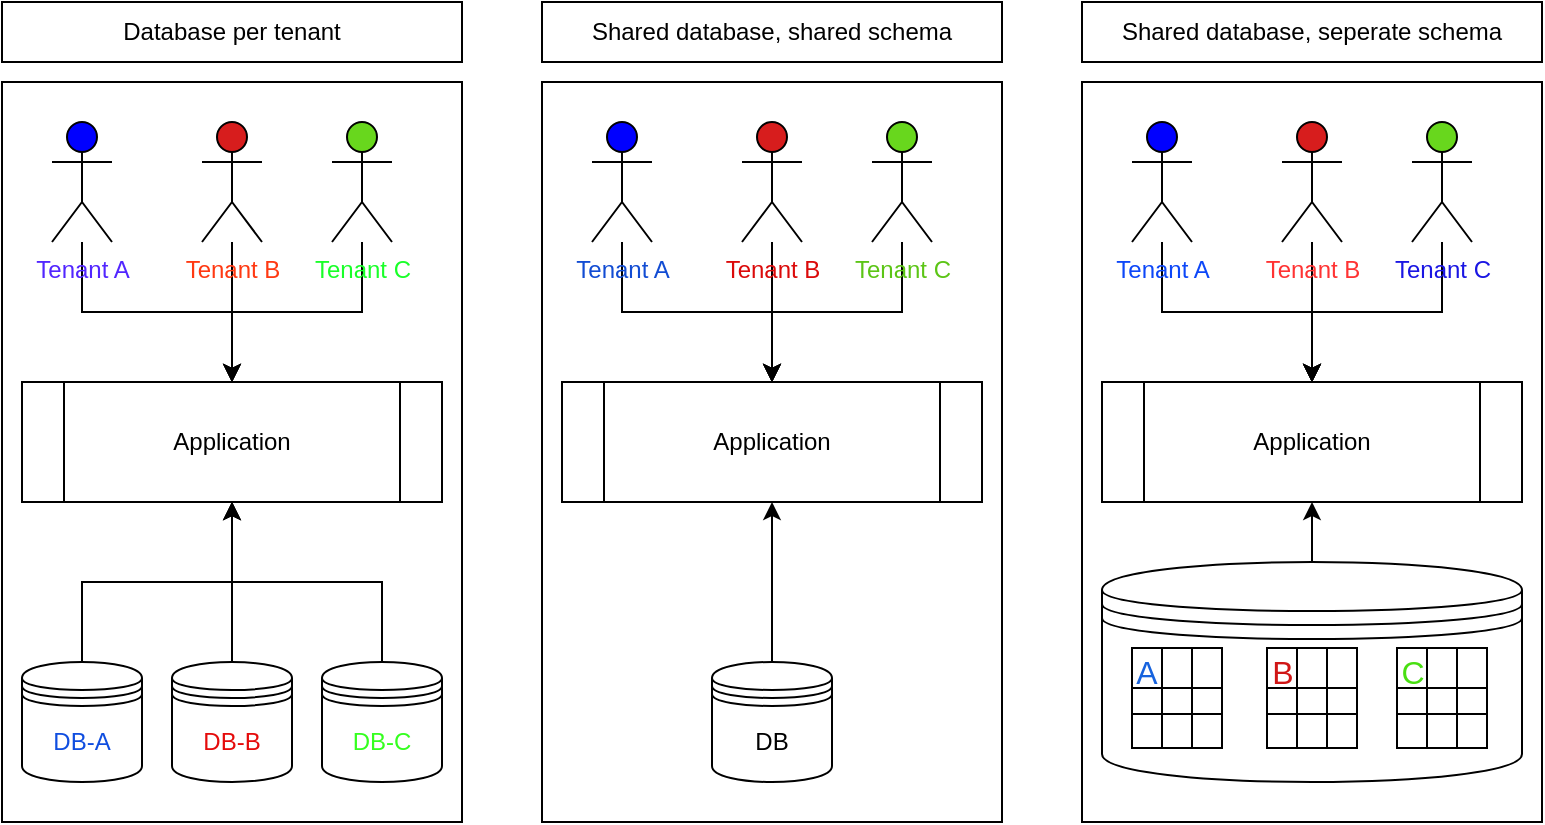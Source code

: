 <mxfile version="24.0.1" type="device">
  <diagram name="Page-1" id="XLOAxLAL7RXrX3yTvKjN">
    <mxGraphModel dx="918" dy="545" grid="1" gridSize="10" guides="1" tooltips="1" connect="1" arrows="1" fold="1" page="1" pageScale="1" pageWidth="850" pageHeight="1100" math="0" shadow="0">
      <root>
        <mxCell id="0" />
        <mxCell id="1" parent="0" />
        <mxCell id="Zte2_cKlHu1lZIcFy8q5-2" value="" style="rounded=0;whiteSpace=wrap;html=1;align=left;" parent="1" vertex="1">
          <mxGeometry x="30" y="100" width="230" height="370" as="geometry" />
        </mxCell>
        <mxCell id="Zte2_cKlHu1lZIcFy8q5-11" value="" style="edgeStyle=orthogonalEdgeStyle;rounded=0;orthogonalLoop=1;jettySize=auto;html=1;" parent="1" source="Zte2_cKlHu1lZIcFy8q5-1" target="Zte2_cKlHu1lZIcFy8q5-6" edge="1">
          <mxGeometry relative="1" as="geometry" />
        </mxCell>
        <mxCell id="haOe7HPulcGt2h-m_nZB-1" value="" style="edgeStyle=orthogonalEdgeStyle;rounded=0;orthogonalLoop=1;jettySize=auto;html=1;" edge="1" parent="1" source="Zte2_cKlHu1lZIcFy8q5-1" target="Zte2_cKlHu1lZIcFy8q5-6">
          <mxGeometry relative="1" as="geometry" />
        </mxCell>
        <mxCell id="Zte2_cKlHu1lZIcFy8q5-1" value="&lt;font color=&quot;#5226ff&quot;&gt;Tenant A&lt;/font&gt;" style="shape=umlActor;verticalLabelPosition=bottom;verticalAlign=top;html=1;outlineConnect=0;fillColor=#0000FF;" parent="1" vertex="1">
          <mxGeometry x="55" y="120" width="30" height="60" as="geometry" />
        </mxCell>
        <mxCell id="Zte2_cKlHu1lZIcFy8q5-12" value="" style="edgeStyle=orthogonalEdgeStyle;rounded=0;orthogonalLoop=1;jettySize=auto;html=1;" parent="1" source="Zte2_cKlHu1lZIcFy8q5-4" target="Zte2_cKlHu1lZIcFy8q5-6" edge="1">
          <mxGeometry relative="1" as="geometry" />
        </mxCell>
        <mxCell id="Zte2_cKlHu1lZIcFy8q5-4" value="&lt;font color=&quot;#ff3912&quot;&gt;Tenant B&lt;/font&gt;" style="shape=umlActor;verticalLabelPosition=bottom;verticalAlign=top;html=1;outlineConnect=0;fillColor=#d71d1d;" parent="1" vertex="1">
          <mxGeometry x="130" y="120" width="30" height="60" as="geometry" />
        </mxCell>
        <mxCell id="Zte2_cKlHu1lZIcFy8q5-13" value="" style="edgeStyle=orthogonalEdgeStyle;rounded=0;orthogonalLoop=1;jettySize=auto;html=1;" parent="1" source="Zte2_cKlHu1lZIcFy8q5-5" target="Zte2_cKlHu1lZIcFy8q5-6" edge="1">
          <mxGeometry relative="1" as="geometry" />
        </mxCell>
        <mxCell id="Zte2_cKlHu1lZIcFy8q5-5" value="&lt;font color=&quot;#19ff29&quot;&gt;Tenant C&lt;/font&gt;" style="shape=umlActor;verticalLabelPosition=bottom;verticalAlign=top;html=1;outlineConnect=0;fillColor=#68d71d;" parent="1" vertex="1">
          <mxGeometry x="195" y="120" width="30" height="60" as="geometry" />
        </mxCell>
        <mxCell id="Zte2_cKlHu1lZIcFy8q5-6" value="Application" style="shape=process;whiteSpace=wrap;html=1;backgroundOutline=1;" parent="1" vertex="1">
          <mxGeometry x="40" y="250" width="210" height="60" as="geometry" />
        </mxCell>
        <mxCell id="Zte2_cKlHu1lZIcFy8q5-15" value="" style="edgeStyle=orthogonalEdgeStyle;rounded=0;orthogonalLoop=1;jettySize=auto;html=1;" parent="1" source="Zte2_cKlHu1lZIcFy8q5-7" target="Zte2_cKlHu1lZIcFy8q5-6" edge="1">
          <mxGeometry relative="1" as="geometry" />
        </mxCell>
        <mxCell id="Zte2_cKlHu1lZIcFy8q5-7" value="DB-A" style="shape=datastore;whiteSpace=wrap;html=1;fontColor=#104ee0;" parent="1" vertex="1">
          <mxGeometry x="40" y="390" width="60" height="60" as="geometry" />
        </mxCell>
        <mxCell id="Zte2_cKlHu1lZIcFy8q5-16" value="" style="edgeStyle=orthogonalEdgeStyle;rounded=0;orthogonalLoop=1;jettySize=auto;html=1;" parent="1" source="Zte2_cKlHu1lZIcFy8q5-8" target="Zte2_cKlHu1lZIcFy8q5-6" edge="1">
          <mxGeometry relative="1" as="geometry" />
        </mxCell>
        <mxCell id="Zte2_cKlHu1lZIcFy8q5-8" value="DB-B" style="shape=datastore;whiteSpace=wrap;html=1;fontColor=#e50b0b;" parent="1" vertex="1">
          <mxGeometry x="115" y="390" width="60" height="60" as="geometry" />
        </mxCell>
        <mxCell id="Zte2_cKlHu1lZIcFy8q5-18" value="" style="edgeStyle=orthogonalEdgeStyle;rounded=0;orthogonalLoop=1;jettySize=auto;html=1;" parent="1" source="Zte2_cKlHu1lZIcFy8q5-9" target="Zte2_cKlHu1lZIcFy8q5-6" edge="1">
          <mxGeometry relative="1" as="geometry" />
        </mxCell>
        <mxCell id="Zte2_cKlHu1lZIcFy8q5-9" value="DB-C" style="shape=datastore;whiteSpace=wrap;html=1;fontColor=#35FF1F;" parent="1" vertex="1">
          <mxGeometry x="190" y="390" width="60" height="60" as="geometry" />
        </mxCell>
        <mxCell id="Zte2_cKlHu1lZIcFy8q5-19" value="" style="rounded=0;whiteSpace=wrap;html=1;" parent="1" vertex="1">
          <mxGeometry x="300" y="100" width="230" height="370" as="geometry" />
        </mxCell>
        <mxCell id="Zte2_cKlHu1lZIcFy8q5-20" value="" style="edgeStyle=orthogonalEdgeStyle;rounded=0;orthogonalLoop=1;jettySize=auto;html=1;" parent="1" source="Zte2_cKlHu1lZIcFy8q5-21" target="Zte2_cKlHu1lZIcFy8q5-26" edge="1">
          <mxGeometry relative="1" as="geometry" />
        </mxCell>
        <mxCell id="haOe7HPulcGt2h-m_nZB-4" value="" style="edgeStyle=orthogonalEdgeStyle;rounded=0;orthogonalLoop=1;jettySize=auto;html=1;" edge="1" parent="1" source="Zte2_cKlHu1lZIcFy8q5-21" target="Zte2_cKlHu1lZIcFy8q5-26">
          <mxGeometry relative="1" as="geometry" />
        </mxCell>
        <mxCell id="Zte2_cKlHu1lZIcFy8q5-21" value="&lt;font color=&quot;#124cd3&quot;&gt;Tenant A&lt;/font&gt;" style="shape=umlActor;verticalLabelPosition=bottom;verticalAlign=top;html=1;outlineConnect=0;fillColor=#0000FF;" parent="1" vertex="1">
          <mxGeometry x="325" y="120" width="30" height="60" as="geometry" />
        </mxCell>
        <mxCell id="Zte2_cKlHu1lZIcFy8q5-22" value="" style="edgeStyle=orthogonalEdgeStyle;rounded=0;orthogonalLoop=1;jettySize=auto;html=1;" parent="1" source="Zte2_cKlHu1lZIcFy8q5-23" target="Zte2_cKlHu1lZIcFy8q5-26" edge="1">
          <mxGeometry relative="1" as="geometry" />
        </mxCell>
        <mxCell id="Zte2_cKlHu1lZIcFy8q5-23" value="&lt;font color=&quot;#db0a0a&quot;&gt;Tenant B&lt;/font&gt;" style="shape=umlActor;verticalLabelPosition=bottom;verticalAlign=top;html=1;outlineConnect=0;fillColor=#d71d1d;" parent="1" vertex="1">
          <mxGeometry x="400" y="120" width="30" height="60" as="geometry" />
        </mxCell>
        <mxCell id="Zte2_cKlHu1lZIcFy8q5-24" value="" style="edgeStyle=orthogonalEdgeStyle;rounded=0;orthogonalLoop=1;jettySize=auto;html=1;" parent="1" source="Zte2_cKlHu1lZIcFy8q5-25" target="Zte2_cKlHu1lZIcFy8q5-26" edge="1">
          <mxGeometry relative="1" as="geometry" />
        </mxCell>
        <mxCell id="haOe7HPulcGt2h-m_nZB-2" value="" style="edgeStyle=orthogonalEdgeStyle;rounded=0;orthogonalLoop=1;jettySize=auto;html=1;" edge="1" parent="1" source="Zte2_cKlHu1lZIcFy8q5-25" target="Zte2_cKlHu1lZIcFy8q5-26">
          <mxGeometry relative="1" as="geometry" />
        </mxCell>
        <mxCell id="Zte2_cKlHu1lZIcFy8q5-25" value="&lt;font color=&quot;#5cc516&quot;&gt;Tenant C&lt;/font&gt;" style="shape=umlActor;verticalLabelPosition=bottom;verticalAlign=top;html=1;outlineConnect=0;fillColor=#68d71d;" parent="1" vertex="1">
          <mxGeometry x="465" y="120" width="30" height="60" as="geometry" />
        </mxCell>
        <mxCell id="Zte2_cKlHu1lZIcFy8q5-26" value="Application" style="shape=process;whiteSpace=wrap;html=1;backgroundOutline=1;" parent="1" vertex="1">
          <mxGeometry x="310" y="250" width="210" height="60" as="geometry" />
        </mxCell>
        <mxCell id="Zte2_cKlHu1lZIcFy8q5-29" value="" style="edgeStyle=orthogonalEdgeStyle;rounded=0;orthogonalLoop=1;jettySize=auto;html=1;" parent="1" source="Zte2_cKlHu1lZIcFy8q5-30" target="Zte2_cKlHu1lZIcFy8q5-26" edge="1">
          <mxGeometry relative="1" as="geometry" />
        </mxCell>
        <mxCell id="Zte2_cKlHu1lZIcFy8q5-30" value="DB" style="shape=datastore;whiteSpace=wrap;html=1;" parent="1" vertex="1">
          <mxGeometry x="385" y="390" width="60" height="60" as="geometry" />
        </mxCell>
        <mxCell id="Zte2_cKlHu1lZIcFy8q5-36" value="" style="rounded=0;whiteSpace=wrap;html=1;" parent="1" vertex="1">
          <mxGeometry x="570" y="100" width="230" height="370" as="geometry" />
        </mxCell>
        <mxCell id="Zte2_cKlHu1lZIcFy8q5-37" value="" style="edgeStyle=orthogonalEdgeStyle;rounded=0;orthogonalLoop=1;jettySize=auto;html=1;" parent="1" source="Zte2_cKlHu1lZIcFy8q5-38" target="Zte2_cKlHu1lZIcFy8q5-43" edge="1">
          <mxGeometry relative="1" as="geometry" />
        </mxCell>
        <mxCell id="haOe7HPulcGt2h-m_nZB-3" value="" style="edgeStyle=orthogonalEdgeStyle;rounded=0;orthogonalLoop=1;jettySize=auto;html=1;" edge="1" parent="1" source="Zte2_cKlHu1lZIcFy8q5-38" target="Zte2_cKlHu1lZIcFy8q5-43">
          <mxGeometry relative="1" as="geometry" />
        </mxCell>
        <mxCell id="haOe7HPulcGt2h-m_nZB-8" value="" style="edgeStyle=orthogonalEdgeStyle;rounded=0;orthogonalLoop=1;jettySize=auto;html=1;" edge="1" parent="1" source="Zte2_cKlHu1lZIcFy8q5-38" target="Zte2_cKlHu1lZIcFy8q5-43">
          <mxGeometry relative="1" as="geometry" />
        </mxCell>
        <mxCell id="Zte2_cKlHu1lZIcFy8q5-38" value="&lt;font color=&quot;#0d47f8&quot;&gt;Tenant A&lt;/font&gt;" style="shape=umlActor;verticalLabelPosition=bottom;verticalAlign=top;html=1;outlineConnect=0;fillColor=#0000FF;" parent="1" vertex="1">
          <mxGeometry x="595" y="120" width="30" height="60" as="geometry" />
        </mxCell>
        <mxCell id="Zte2_cKlHu1lZIcFy8q5-39" value="" style="edgeStyle=orthogonalEdgeStyle;rounded=0;orthogonalLoop=1;jettySize=auto;html=1;" parent="1" source="Zte2_cKlHu1lZIcFy8q5-40" target="Zte2_cKlHu1lZIcFy8q5-43" edge="1">
          <mxGeometry relative="1" as="geometry" />
        </mxCell>
        <mxCell id="Zte2_cKlHu1lZIcFy8q5-40" value="&lt;font color=&quot;#ff3333&quot;&gt;Tenant B&lt;/font&gt;" style="shape=umlActor;verticalLabelPosition=bottom;verticalAlign=top;html=1;outlineConnect=0;fillColor=#d71d1d;" parent="1" vertex="1">
          <mxGeometry x="670" y="120" width="30" height="60" as="geometry" />
        </mxCell>
        <mxCell id="Zte2_cKlHu1lZIcFy8q5-41" value="" style="edgeStyle=orthogonalEdgeStyle;rounded=0;orthogonalLoop=1;jettySize=auto;html=1;" parent="1" source="Zte2_cKlHu1lZIcFy8q5-42" target="Zte2_cKlHu1lZIcFy8q5-43" edge="1">
          <mxGeometry relative="1" as="geometry" />
        </mxCell>
        <mxCell id="haOe7HPulcGt2h-m_nZB-9" value="" style="edgeStyle=orthogonalEdgeStyle;rounded=0;orthogonalLoop=1;jettySize=auto;html=1;" edge="1" parent="1" source="Zte2_cKlHu1lZIcFy8q5-42" target="Zte2_cKlHu1lZIcFy8q5-43">
          <mxGeometry relative="1" as="geometry" />
        </mxCell>
        <mxCell id="Zte2_cKlHu1lZIcFy8q5-42" value="&lt;font color=&quot;#1a16e3&quot;&gt;Tenant C&lt;/font&gt;" style="shape=umlActor;verticalLabelPosition=bottom;verticalAlign=top;html=1;outlineConnect=0;fillColor=#68d71d;" parent="1" vertex="1">
          <mxGeometry x="735" y="120" width="30" height="60" as="geometry" />
        </mxCell>
        <mxCell id="Zte2_cKlHu1lZIcFy8q5-43" value="Application" style="shape=process;whiteSpace=wrap;html=1;backgroundOutline=1;" parent="1" vertex="1">
          <mxGeometry x="580" y="250" width="210" height="60" as="geometry" />
        </mxCell>
        <mxCell id="Zte2_cKlHu1lZIcFy8q5-46" value="" style="edgeStyle=orthogonalEdgeStyle;rounded=0;orthogonalLoop=1;jettySize=auto;html=1;" parent="1" source="Zte2_cKlHu1lZIcFy8q5-47" target="Zte2_cKlHu1lZIcFy8q5-43" edge="1">
          <mxGeometry relative="1" as="geometry" />
        </mxCell>
        <mxCell id="Zte2_cKlHu1lZIcFy8q5-47" value="" style="shape=datastore;whiteSpace=wrap;html=1;" parent="1" vertex="1">
          <mxGeometry x="580" y="340" width="210" height="110" as="geometry" />
        </mxCell>
        <mxCell id="Zte2_cKlHu1lZIcFy8q5-50" value="" style="shape=table;startSize=0;container=1;collapsible=0;childLayout=tableLayout;fontSize=16;" parent="1" vertex="1">
          <mxGeometry x="595" y="383" width="45" height="50" as="geometry" />
        </mxCell>
        <mxCell id="Zte2_cKlHu1lZIcFy8q5-51" value="" style="shape=tableRow;horizontal=0;startSize=0;swimlaneHead=0;swimlaneBody=0;strokeColor=inherit;top=0;left=0;bottom=0;right=0;collapsible=0;dropTarget=0;fillColor=none;points=[[0,0.5],[1,0.5]];portConstraint=eastwest;fontSize=16;" parent="Zte2_cKlHu1lZIcFy8q5-50" vertex="1">
          <mxGeometry width="45" height="20" as="geometry" />
        </mxCell>
        <mxCell id="Zte2_cKlHu1lZIcFy8q5-52" value="A" style="shape=partialRectangle;html=1;whiteSpace=wrap;connectable=0;strokeColor=inherit;overflow=hidden;fillColor=none;top=0;left=0;bottom=0;right=0;pointerEvents=1;fontSize=16;fontColor=#1763de;" parent="Zte2_cKlHu1lZIcFy8q5-51" vertex="1">
          <mxGeometry width="15" height="20" as="geometry">
            <mxRectangle width="15" height="20" as="alternateBounds" />
          </mxGeometry>
        </mxCell>
        <mxCell id="Zte2_cKlHu1lZIcFy8q5-53" value="" style="shape=partialRectangle;html=1;whiteSpace=wrap;connectable=0;strokeColor=inherit;overflow=hidden;fillColor=none;top=0;left=0;bottom=0;right=0;pointerEvents=1;fontSize=16;" parent="Zte2_cKlHu1lZIcFy8q5-51" vertex="1">
          <mxGeometry x="15" width="15" height="20" as="geometry">
            <mxRectangle width="15" height="20" as="alternateBounds" />
          </mxGeometry>
        </mxCell>
        <mxCell id="Zte2_cKlHu1lZIcFy8q5-54" value="" style="shape=partialRectangle;html=1;whiteSpace=wrap;connectable=0;strokeColor=inherit;overflow=hidden;fillColor=none;top=0;left=0;bottom=0;right=0;pointerEvents=1;fontSize=16;" parent="Zte2_cKlHu1lZIcFy8q5-51" vertex="1">
          <mxGeometry x="30" width="15" height="20" as="geometry">
            <mxRectangle width="15" height="20" as="alternateBounds" />
          </mxGeometry>
        </mxCell>
        <mxCell id="Zte2_cKlHu1lZIcFy8q5-55" value="" style="shape=tableRow;horizontal=0;startSize=0;swimlaneHead=0;swimlaneBody=0;strokeColor=inherit;top=0;left=0;bottom=0;right=0;collapsible=0;dropTarget=0;fillColor=none;points=[[0,0.5],[1,0.5]];portConstraint=eastwest;fontSize=16;" parent="Zte2_cKlHu1lZIcFy8q5-50" vertex="1">
          <mxGeometry y="20" width="45" height="13" as="geometry" />
        </mxCell>
        <mxCell id="Zte2_cKlHu1lZIcFy8q5-56" value="" style="shape=partialRectangle;html=1;whiteSpace=wrap;connectable=0;strokeColor=inherit;overflow=hidden;fillColor=none;top=0;left=0;bottom=0;right=0;pointerEvents=1;fontSize=16;" parent="Zte2_cKlHu1lZIcFy8q5-55" vertex="1">
          <mxGeometry width="15" height="13" as="geometry">
            <mxRectangle width="15" height="13" as="alternateBounds" />
          </mxGeometry>
        </mxCell>
        <mxCell id="Zte2_cKlHu1lZIcFy8q5-57" value="" style="shape=partialRectangle;html=1;whiteSpace=wrap;connectable=0;strokeColor=inherit;overflow=hidden;fillColor=none;top=0;left=0;bottom=0;right=0;pointerEvents=1;fontSize=16;" parent="Zte2_cKlHu1lZIcFy8q5-55" vertex="1">
          <mxGeometry x="15" width="15" height="13" as="geometry">
            <mxRectangle width="15" height="13" as="alternateBounds" />
          </mxGeometry>
        </mxCell>
        <mxCell id="Zte2_cKlHu1lZIcFy8q5-58" value="" style="shape=partialRectangle;html=1;whiteSpace=wrap;connectable=0;strokeColor=inherit;overflow=hidden;fillColor=none;top=0;left=0;bottom=0;right=0;pointerEvents=1;fontSize=16;" parent="Zte2_cKlHu1lZIcFy8q5-55" vertex="1">
          <mxGeometry x="30" width="15" height="13" as="geometry">
            <mxRectangle width="15" height="13" as="alternateBounds" />
          </mxGeometry>
        </mxCell>
        <mxCell id="Zte2_cKlHu1lZIcFy8q5-59" value="" style="shape=tableRow;horizontal=0;startSize=0;swimlaneHead=0;swimlaneBody=0;strokeColor=inherit;top=0;left=0;bottom=0;right=0;collapsible=0;dropTarget=0;fillColor=none;points=[[0,0.5],[1,0.5]];portConstraint=eastwest;fontSize=16;" parent="Zte2_cKlHu1lZIcFy8q5-50" vertex="1">
          <mxGeometry y="33" width="45" height="17" as="geometry" />
        </mxCell>
        <mxCell id="Zte2_cKlHu1lZIcFy8q5-60" value="" style="shape=partialRectangle;html=1;whiteSpace=wrap;connectable=0;strokeColor=inherit;overflow=hidden;fillColor=none;top=0;left=0;bottom=0;right=0;pointerEvents=1;fontSize=16;" parent="Zte2_cKlHu1lZIcFy8q5-59" vertex="1">
          <mxGeometry width="15" height="17" as="geometry">
            <mxRectangle width="15" height="17" as="alternateBounds" />
          </mxGeometry>
        </mxCell>
        <mxCell id="Zte2_cKlHu1lZIcFy8q5-61" value="" style="shape=partialRectangle;html=1;whiteSpace=wrap;connectable=0;strokeColor=inherit;overflow=hidden;fillColor=none;top=0;left=0;bottom=0;right=0;pointerEvents=1;fontSize=16;" parent="Zte2_cKlHu1lZIcFy8q5-59" vertex="1">
          <mxGeometry x="15" width="15" height="17" as="geometry">
            <mxRectangle width="15" height="17" as="alternateBounds" />
          </mxGeometry>
        </mxCell>
        <mxCell id="Zte2_cKlHu1lZIcFy8q5-62" value="" style="shape=partialRectangle;html=1;whiteSpace=wrap;connectable=0;strokeColor=inherit;overflow=hidden;fillColor=none;top=0;left=0;bottom=0;right=0;pointerEvents=1;fontSize=16;" parent="Zte2_cKlHu1lZIcFy8q5-59" vertex="1">
          <mxGeometry x="30" width="15" height="17" as="geometry">
            <mxRectangle width="15" height="17" as="alternateBounds" />
          </mxGeometry>
        </mxCell>
        <mxCell id="haOe7HPulcGt2h-m_nZB-5" value="Database per tenant" style="rounded=0;whiteSpace=wrap;html=1;" vertex="1" parent="1">
          <mxGeometry x="30" y="60" width="230" height="30" as="geometry" />
        </mxCell>
        <mxCell id="haOe7HPulcGt2h-m_nZB-6" value="Shared database, shared schema" style="rounded=0;whiteSpace=wrap;html=1;" vertex="1" parent="1">
          <mxGeometry x="300" y="60" width="230" height="30" as="geometry" />
        </mxCell>
        <mxCell id="haOe7HPulcGt2h-m_nZB-7" value="Shared database, seperate schema" style="rounded=0;whiteSpace=wrap;html=1;" vertex="1" parent="1">
          <mxGeometry x="570" y="60" width="230" height="30" as="geometry" />
        </mxCell>
        <mxCell id="haOe7HPulcGt2h-m_nZB-23" value="" style="shape=table;startSize=0;container=1;collapsible=0;childLayout=tableLayout;fontSize=16;align=left;" vertex="1" parent="1">
          <mxGeometry x="662.5" y="383" width="45" height="50" as="geometry" />
        </mxCell>
        <mxCell id="haOe7HPulcGt2h-m_nZB-24" value="" style="shape=tableRow;horizontal=0;startSize=0;swimlaneHead=0;swimlaneBody=0;strokeColor=inherit;top=0;left=0;bottom=0;right=0;collapsible=0;dropTarget=0;fillColor=none;points=[[0,0.5],[1,0.5]];portConstraint=eastwest;fontSize=16;" vertex="1" parent="haOe7HPulcGt2h-m_nZB-23">
          <mxGeometry width="45" height="20" as="geometry" />
        </mxCell>
        <mxCell id="haOe7HPulcGt2h-m_nZB-25" value="B" style="shape=partialRectangle;html=1;whiteSpace=wrap;connectable=0;strokeColor=inherit;overflow=hidden;fillColor=none;top=0;left=0;bottom=0;right=0;pointerEvents=1;fontSize=16;fontColor=#d01616;" vertex="1" parent="haOe7HPulcGt2h-m_nZB-24">
          <mxGeometry width="15" height="20" as="geometry">
            <mxRectangle width="15" height="20" as="alternateBounds" />
          </mxGeometry>
        </mxCell>
        <mxCell id="haOe7HPulcGt2h-m_nZB-26" value="" style="shape=partialRectangle;html=1;whiteSpace=wrap;connectable=0;strokeColor=inherit;overflow=hidden;fillColor=none;top=0;left=0;bottom=0;right=0;pointerEvents=1;fontSize=16;" vertex="1" parent="haOe7HPulcGt2h-m_nZB-24">
          <mxGeometry x="15" width="15" height="20" as="geometry">
            <mxRectangle width="15" height="20" as="alternateBounds" />
          </mxGeometry>
        </mxCell>
        <mxCell id="haOe7HPulcGt2h-m_nZB-27" value="" style="shape=partialRectangle;html=1;whiteSpace=wrap;connectable=0;strokeColor=inherit;overflow=hidden;fillColor=none;top=0;left=0;bottom=0;right=0;pointerEvents=1;fontSize=16;" vertex="1" parent="haOe7HPulcGt2h-m_nZB-24">
          <mxGeometry x="30" width="15" height="20" as="geometry">
            <mxRectangle width="15" height="20" as="alternateBounds" />
          </mxGeometry>
        </mxCell>
        <mxCell id="haOe7HPulcGt2h-m_nZB-28" value="" style="shape=tableRow;horizontal=0;startSize=0;swimlaneHead=0;swimlaneBody=0;strokeColor=inherit;top=0;left=0;bottom=0;right=0;collapsible=0;dropTarget=0;fillColor=none;points=[[0,0.5],[1,0.5]];portConstraint=eastwest;fontSize=16;" vertex="1" parent="haOe7HPulcGt2h-m_nZB-23">
          <mxGeometry y="20" width="45" height="13" as="geometry" />
        </mxCell>
        <mxCell id="haOe7HPulcGt2h-m_nZB-29" value="" style="shape=partialRectangle;html=1;whiteSpace=wrap;connectable=0;strokeColor=inherit;overflow=hidden;fillColor=none;top=0;left=0;bottom=0;right=0;pointerEvents=1;fontSize=16;" vertex="1" parent="haOe7HPulcGt2h-m_nZB-28">
          <mxGeometry width="15" height="13" as="geometry">
            <mxRectangle width="15" height="13" as="alternateBounds" />
          </mxGeometry>
        </mxCell>
        <mxCell id="haOe7HPulcGt2h-m_nZB-30" value="" style="shape=partialRectangle;html=1;whiteSpace=wrap;connectable=0;strokeColor=inherit;overflow=hidden;fillColor=none;top=0;left=0;bottom=0;right=0;pointerEvents=1;fontSize=16;" vertex="1" parent="haOe7HPulcGt2h-m_nZB-28">
          <mxGeometry x="15" width="15" height="13" as="geometry">
            <mxRectangle width="15" height="13" as="alternateBounds" />
          </mxGeometry>
        </mxCell>
        <mxCell id="haOe7HPulcGt2h-m_nZB-31" value="" style="shape=partialRectangle;html=1;whiteSpace=wrap;connectable=0;strokeColor=inherit;overflow=hidden;fillColor=none;top=0;left=0;bottom=0;right=0;pointerEvents=1;fontSize=16;" vertex="1" parent="haOe7HPulcGt2h-m_nZB-28">
          <mxGeometry x="30" width="15" height="13" as="geometry">
            <mxRectangle width="15" height="13" as="alternateBounds" />
          </mxGeometry>
        </mxCell>
        <mxCell id="haOe7HPulcGt2h-m_nZB-32" value="" style="shape=tableRow;horizontal=0;startSize=0;swimlaneHead=0;swimlaneBody=0;strokeColor=inherit;top=0;left=0;bottom=0;right=0;collapsible=0;dropTarget=0;fillColor=none;points=[[0,0.5],[1,0.5]];portConstraint=eastwest;fontSize=16;" vertex="1" parent="haOe7HPulcGt2h-m_nZB-23">
          <mxGeometry y="33" width="45" height="17" as="geometry" />
        </mxCell>
        <mxCell id="haOe7HPulcGt2h-m_nZB-33" value="" style="shape=partialRectangle;html=1;whiteSpace=wrap;connectable=0;strokeColor=inherit;overflow=hidden;fillColor=none;top=0;left=0;bottom=0;right=0;pointerEvents=1;fontSize=16;" vertex="1" parent="haOe7HPulcGt2h-m_nZB-32">
          <mxGeometry width="15" height="17" as="geometry">
            <mxRectangle width="15" height="17" as="alternateBounds" />
          </mxGeometry>
        </mxCell>
        <mxCell id="haOe7HPulcGt2h-m_nZB-34" value="" style="shape=partialRectangle;html=1;whiteSpace=wrap;connectable=0;strokeColor=inherit;overflow=hidden;fillColor=none;top=0;left=0;bottom=0;right=0;pointerEvents=1;fontSize=16;" vertex="1" parent="haOe7HPulcGt2h-m_nZB-32">
          <mxGeometry x="15" width="15" height="17" as="geometry">
            <mxRectangle width="15" height="17" as="alternateBounds" />
          </mxGeometry>
        </mxCell>
        <mxCell id="haOe7HPulcGt2h-m_nZB-35" value="" style="shape=partialRectangle;html=1;whiteSpace=wrap;connectable=0;strokeColor=inherit;overflow=hidden;fillColor=none;top=0;left=0;bottom=0;right=0;pointerEvents=1;fontSize=16;" vertex="1" parent="haOe7HPulcGt2h-m_nZB-32">
          <mxGeometry x="30" width="15" height="17" as="geometry">
            <mxRectangle width="15" height="17" as="alternateBounds" />
          </mxGeometry>
        </mxCell>
        <mxCell id="haOe7HPulcGt2h-m_nZB-36" value="" style="shape=table;startSize=0;container=1;collapsible=0;childLayout=tableLayout;fontSize=16;" vertex="1" parent="1">
          <mxGeometry x="727.5" y="383" width="45" height="50" as="geometry" />
        </mxCell>
        <mxCell id="haOe7HPulcGt2h-m_nZB-37" value="" style="shape=tableRow;horizontal=0;startSize=0;swimlaneHead=0;swimlaneBody=0;strokeColor=inherit;top=0;left=0;bottom=0;right=0;collapsible=0;dropTarget=0;fillColor=none;points=[[0,0.5],[1,0.5]];portConstraint=eastwest;fontSize=16;" vertex="1" parent="haOe7HPulcGt2h-m_nZB-36">
          <mxGeometry width="45" height="20" as="geometry" />
        </mxCell>
        <mxCell id="haOe7HPulcGt2h-m_nZB-38" value="C" style="shape=partialRectangle;html=1;whiteSpace=wrap;connectable=0;strokeColor=inherit;overflow=hidden;fillColor=none;top=0;left=0;bottom=0;right=0;pointerEvents=1;fontSize=16;fontColor=#48df11;" vertex="1" parent="haOe7HPulcGt2h-m_nZB-37">
          <mxGeometry width="15" height="20" as="geometry">
            <mxRectangle width="15" height="20" as="alternateBounds" />
          </mxGeometry>
        </mxCell>
        <mxCell id="haOe7HPulcGt2h-m_nZB-39" value="" style="shape=partialRectangle;html=1;whiteSpace=wrap;connectable=0;strokeColor=inherit;overflow=hidden;fillColor=none;top=0;left=0;bottom=0;right=0;pointerEvents=1;fontSize=16;" vertex="1" parent="haOe7HPulcGt2h-m_nZB-37">
          <mxGeometry x="15" width="15" height="20" as="geometry">
            <mxRectangle width="15" height="20" as="alternateBounds" />
          </mxGeometry>
        </mxCell>
        <mxCell id="haOe7HPulcGt2h-m_nZB-40" value="" style="shape=partialRectangle;html=1;whiteSpace=wrap;connectable=0;strokeColor=inherit;overflow=hidden;fillColor=none;top=0;left=0;bottom=0;right=0;pointerEvents=1;fontSize=16;" vertex="1" parent="haOe7HPulcGt2h-m_nZB-37">
          <mxGeometry x="30" width="15" height="20" as="geometry">
            <mxRectangle width="15" height="20" as="alternateBounds" />
          </mxGeometry>
        </mxCell>
        <mxCell id="haOe7HPulcGt2h-m_nZB-41" value="" style="shape=tableRow;horizontal=0;startSize=0;swimlaneHead=0;swimlaneBody=0;strokeColor=inherit;top=0;left=0;bottom=0;right=0;collapsible=0;dropTarget=0;fillColor=none;points=[[0,0.5],[1,0.5]];portConstraint=eastwest;fontSize=16;" vertex="1" parent="haOe7HPulcGt2h-m_nZB-36">
          <mxGeometry y="20" width="45" height="13" as="geometry" />
        </mxCell>
        <mxCell id="haOe7HPulcGt2h-m_nZB-42" value="" style="shape=partialRectangle;html=1;whiteSpace=wrap;connectable=0;strokeColor=inherit;overflow=hidden;fillColor=none;top=0;left=0;bottom=0;right=0;pointerEvents=1;fontSize=16;" vertex="1" parent="haOe7HPulcGt2h-m_nZB-41">
          <mxGeometry width="15" height="13" as="geometry">
            <mxRectangle width="15" height="13" as="alternateBounds" />
          </mxGeometry>
        </mxCell>
        <mxCell id="haOe7HPulcGt2h-m_nZB-43" value="" style="shape=partialRectangle;html=1;whiteSpace=wrap;connectable=0;strokeColor=inherit;overflow=hidden;fillColor=none;top=0;left=0;bottom=0;right=0;pointerEvents=1;fontSize=16;" vertex="1" parent="haOe7HPulcGt2h-m_nZB-41">
          <mxGeometry x="15" width="15" height="13" as="geometry">
            <mxRectangle width="15" height="13" as="alternateBounds" />
          </mxGeometry>
        </mxCell>
        <mxCell id="haOe7HPulcGt2h-m_nZB-44" value="" style="shape=partialRectangle;html=1;whiteSpace=wrap;connectable=0;strokeColor=inherit;overflow=hidden;fillColor=none;top=0;left=0;bottom=0;right=0;pointerEvents=1;fontSize=16;" vertex="1" parent="haOe7HPulcGt2h-m_nZB-41">
          <mxGeometry x="30" width="15" height="13" as="geometry">
            <mxRectangle width="15" height="13" as="alternateBounds" />
          </mxGeometry>
        </mxCell>
        <mxCell id="haOe7HPulcGt2h-m_nZB-45" value="" style="shape=tableRow;horizontal=0;startSize=0;swimlaneHead=0;swimlaneBody=0;strokeColor=inherit;top=0;left=0;bottom=0;right=0;collapsible=0;dropTarget=0;fillColor=none;points=[[0,0.5],[1,0.5]];portConstraint=eastwest;fontSize=16;" vertex="1" parent="haOe7HPulcGt2h-m_nZB-36">
          <mxGeometry y="33" width="45" height="17" as="geometry" />
        </mxCell>
        <mxCell id="haOe7HPulcGt2h-m_nZB-46" value="" style="shape=partialRectangle;html=1;whiteSpace=wrap;connectable=0;strokeColor=inherit;overflow=hidden;fillColor=none;top=0;left=0;bottom=0;right=0;pointerEvents=1;fontSize=16;" vertex="1" parent="haOe7HPulcGt2h-m_nZB-45">
          <mxGeometry width="15" height="17" as="geometry">
            <mxRectangle width="15" height="17" as="alternateBounds" />
          </mxGeometry>
        </mxCell>
        <mxCell id="haOe7HPulcGt2h-m_nZB-47" value="" style="shape=partialRectangle;html=1;whiteSpace=wrap;connectable=0;strokeColor=inherit;overflow=hidden;fillColor=none;top=0;left=0;bottom=0;right=0;pointerEvents=1;fontSize=16;" vertex="1" parent="haOe7HPulcGt2h-m_nZB-45">
          <mxGeometry x="15" width="15" height="17" as="geometry">
            <mxRectangle width="15" height="17" as="alternateBounds" />
          </mxGeometry>
        </mxCell>
        <mxCell id="haOe7HPulcGt2h-m_nZB-48" value="" style="shape=partialRectangle;html=1;whiteSpace=wrap;connectable=0;strokeColor=inherit;overflow=hidden;fillColor=none;top=0;left=0;bottom=0;right=0;pointerEvents=1;fontSize=16;" vertex="1" parent="haOe7HPulcGt2h-m_nZB-45">
          <mxGeometry x="30" width="15" height="17" as="geometry">
            <mxRectangle width="15" height="17" as="alternateBounds" />
          </mxGeometry>
        </mxCell>
      </root>
    </mxGraphModel>
  </diagram>
</mxfile>
